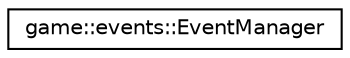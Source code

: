 digraph "Graphical Class Hierarchy"
{
 // LATEX_PDF_SIZE
  edge [fontname="Helvetica",fontsize="10",labelfontname="Helvetica",labelfontsize="10"];
  node [fontname="Helvetica",fontsize="10",shape=record];
  rankdir="LR";
  Node0 [label="game::events::EventManager",height=0.2,width=0.4,color="black", fillcolor="white", style="filled",URL="$classgame_1_1events_1_1_event_manager.html",tooltip=" "];
}
